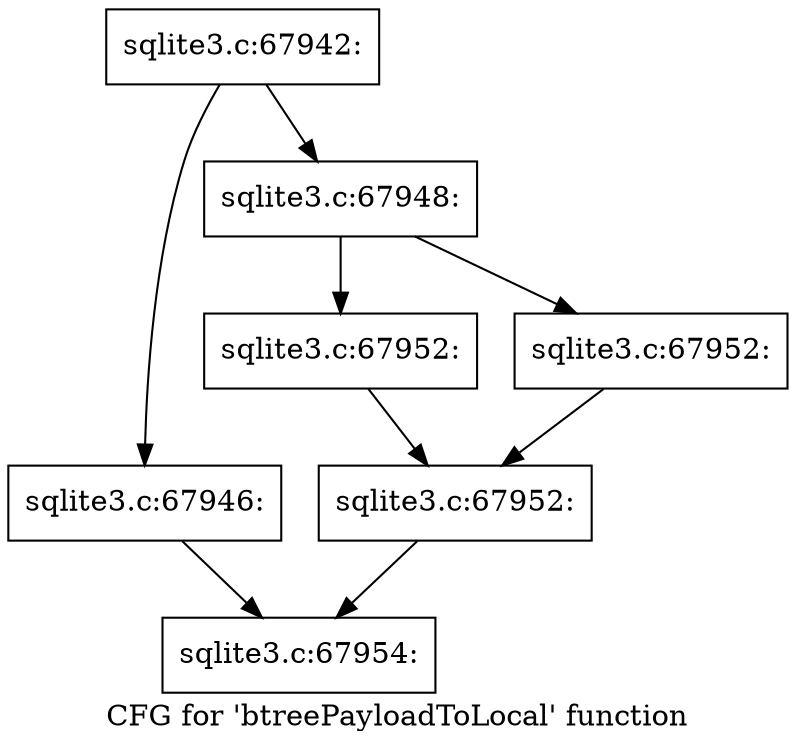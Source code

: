 digraph "CFG for 'btreePayloadToLocal' function" {
	label="CFG for 'btreePayloadToLocal' function";

	Node0x55c0f8278810 [shape=record,label="{sqlite3.c:67942:}"];
	Node0x55c0f8278810 -> Node0x55c0f828f010;
	Node0x55c0f8278810 -> Node0x55c0f828f0b0;
	Node0x55c0f828f010 [shape=record,label="{sqlite3.c:67946:}"];
	Node0x55c0f828f010 -> Node0x55c0f8278990;
	Node0x55c0f828f0b0 [shape=record,label="{sqlite3.c:67948:}"];
	Node0x55c0f828f0b0 -> Node0x55c0f8290cc0;
	Node0x55c0f828f0b0 -> Node0x55c0f8290d10;
	Node0x55c0f8290cc0 [shape=record,label="{sqlite3.c:67952:}"];
	Node0x55c0f8290cc0 -> Node0x55c0f8290d60;
	Node0x55c0f8290d10 [shape=record,label="{sqlite3.c:67952:}"];
	Node0x55c0f8290d10 -> Node0x55c0f8290d60;
	Node0x55c0f8290d60 [shape=record,label="{sqlite3.c:67952:}"];
	Node0x55c0f8290d60 -> Node0x55c0f8278990;
	Node0x55c0f8278990 [shape=record,label="{sqlite3.c:67954:}"];
}
